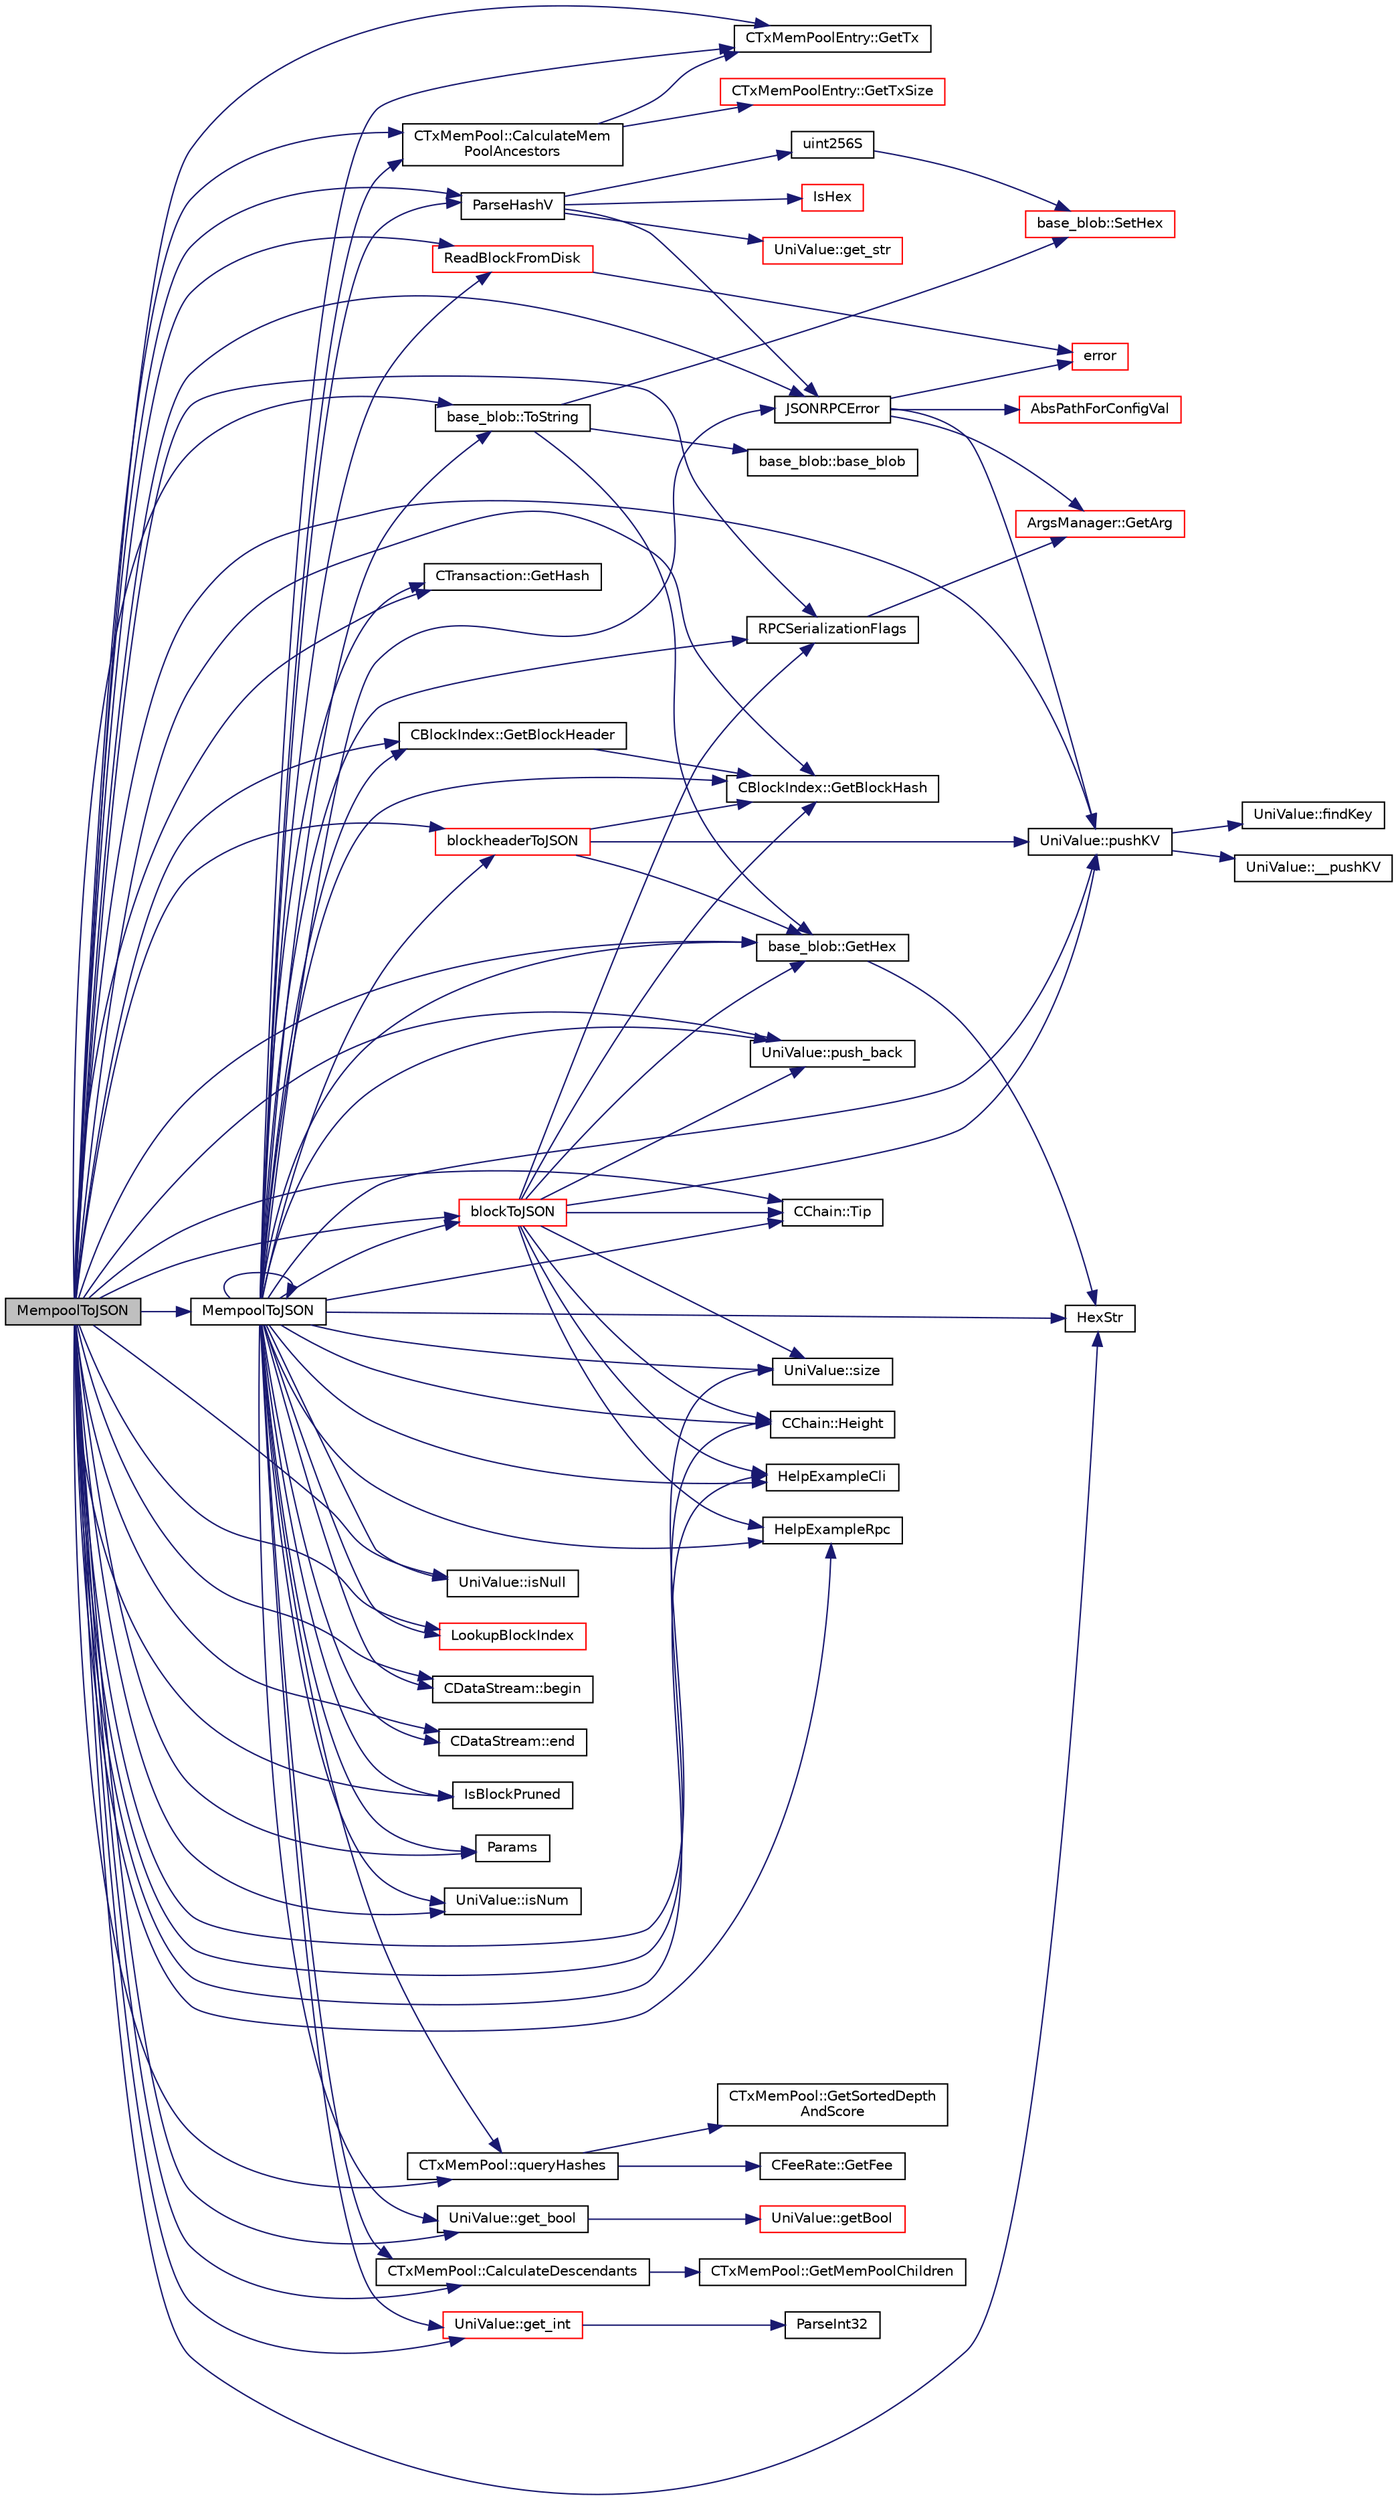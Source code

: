 digraph "MempoolToJSON"
{
  edge [fontname="Helvetica",fontsize="10",labelfontname="Helvetica",labelfontsize="10"];
  node [fontname="Helvetica",fontsize="10",shape=record];
  rankdir="LR";
  Node1 [label="MempoolToJSON",height=0.2,width=0.4,color="black", fillcolor="grey75", style="filled", fontcolor="black"];
  Node1 -> Node2 [color="midnightblue",fontsize="10",style="solid",fontname="Helvetica"];
  Node2 [label="CTxMemPoolEntry::GetTx",height=0.2,width=0.4,color="black", fillcolor="white", style="filled",URL="$class_c_tx_mem_pool_entry.html#a59f51f38161c191dae2614c53ed40fb2"];
  Node1 -> Node3 [color="midnightblue",fontsize="10",style="solid",fontname="Helvetica"];
  Node3 [label="CTransaction::GetHash",height=0.2,width=0.4,color="black", fillcolor="white", style="filled",URL="$class_c_transaction.html#afb3b0e4dc81349259ba6526a34e88990"];
  Node1 -> Node4 [color="midnightblue",fontsize="10",style="solid",fontname="Helvetica"];
  Node4 [label="UniValue::pushKV",height=0.2,width=0.4,color="black", fillcolor="white", style="filled",URL="$class_uni_value.html#abab649c2dbd593233de6364254456026"];
  Node4 -> Node5 [color="midnightblue",fontsize="10",style="solid",fontname="Helvetica"];
  Node5 [label="UniValue::findKey",height=0.2,width=0.4,color="black", fillcolor="white", style="filled",URL="$class_uni_value.html#a0b2da6f10943e899d304a28ef1a12094"];
  Node4 -> Node6 [color="midnightblue",fontsize="10",style="solid",fontname="Helvetica"];
  Node6 [label="UniValue::__pushKV",height=0.2,width=0.4,color="black", fillcolor="white", style="filled",URL="$class_uni_value.html#a505a2087cb7d9ee51d24a97a5cc7910c"];
  Node1 -> Node7 [color="midnightblue",fontsize="10",style="solid",fontname="Helvetica"];
  Node7 [label="base_blob::ToString",height=0.2,width=0.4,color="black", fillcolor="white", style="filled",URL="$classbase__blob.html#a1a26b5da921f48b09b228d1bfda05088"];
  Node7 -> Node8 [color="midnightblue",fontsize="10",style="solid",fontname="Helvetica"];
  Node8 [label="base_blob::base_blob",height=0.2,width=0.4,color="black", fillcolor="white", style="filled",URL="$classbase__blob.html#ada7be83089951dc9438f384c0587cf29"];
  Node7 -> Node9 [color="midnightblue",fontsize="10",style="solid",fontname="Helvetica"];
  Node9 [label="base_blob::GetHex",height=0.2,width=0.4,color="black", fillcolor="white", style="filled",URL="$classbase__blob.html#a9541747b1f91f9469ac0aff90665bd32"];
  Node9 -> Node10 [color="midnightblue",fontsize="10",style="solid",fontname="Helvetica"];
  Node10 [label="HexStr",height=0.2,width=0.4,color="black", fillcolor="white", style="filled",URL="$strencodings_8h.html#af003e10d5d34c3271ca57ec79059a5ae"];
  Node7 -> Node11 [color="midnightblue",fontsize="10",style="solid",fontname="Helvetica"];
  Node11 [label="base_blob::SetHex",height=0.2,width=0.4,color="red", fillcolor="white", style="filled",URL="$classbase__blob.html#a5ec1f681a2830f4e180fe664c0eb4dd0"];
  Node1 -> Node12 [color="midnightblue",fontsize="10",style="solid",fontname="Helvetica"];
  Node12 [label="CTxMemPool::queryHashes",height=0.2,width=0.4,color="black", fillcolor="white", style="filled",URL="$class_c_tx_mem_pool.html#a6180280e78ca3ba357f648806003ee90"];
  Node12 -> Node13 [color="midnightblue",fontsize="10",style="solid",fontname="Helvetica"];
  Node13 [label="CTxMemPool::GetSortedDepth\lAndScore",height=0.2,width=0.4,color="black", fillcolor="white", style="filled",URL="$class_c_tx_mem_pool.html#a8ef17a0d4768188418f718fb5e97d7ac"];
  Node12 -> Node14 [color="midnightblue",fontsize="10",style="solid",fontname="Helvetica"];
  Node14 [label="CFeeRate::GetFee",height=0.2,width=0.4,color="black", fillcolor="white", style="filled",URL="$class_c_fee_rate.html#a81dd5e0549a587d5a0c68096ee1da202",tooltip="Return the fee in satoshis for the given size in bytes. "];
  Node1 -> Node15 [color="midnightblue",fontsize="10",style="solid",fontname="Helvetica"];
  Node15 [label="UniValue::push_back",height=0.2,width=0.4,color="black", fillcolor="white", style="filled",URL="$class_uni_value.html#a944cd1b59b040cd24c9f46b55a68d49a"];
  Node1 -> Node16 [color="midnightblue",fontsize="10",style="solid",fontname="Helvetica"];
  Node16 [label="UniValue::size",height=0.2,width=0.4,color="black", fillcolor="white", style="filled",URL="$class_uni_value.html#a61ee4ef0fa78da6d936dddf408a51a13"];
  Node1 -> Node17 [color="midnightblue",fontsize="10",style="solid",fontname="Helvetica"];
  Node17 [label="HelpExampleCli",height=0.2,width=0.4,color="black", fillcolor="white", style="filled",URL="$server_8cpp.html#a26bafe3d526ee8cbc84b3c0b0dc3a43b"];
  Node1 -> Node18 [color="midnightblue",fontsize="10",style="solid",fontname="Helvetica"];
  Node18 [label="HelpExampleRpc",height=0.2,width=0.4,color="black", fillcolor="white", style="filled",URL="$server_8cpp.html#a9ef4f8fb114508ceb861a0e8c3e0d26e"];
  Node1 -> Node19 [color="midnightblue",fontsize="10",style="solid",fontname="Helvetica"];
  Node19 [label="UniValue::isNull",height=0.2,width=0.4,color="black", fillcolor="white", style="filled",URL="$class_uni_value.html#a70c4bfad8015106cc480042462f413c1"];
  Node1 -> Node20 [color="midnightblue",fontsize="10",style="solid",fontname="Helvetica"];
  Node20 [label="UniValue::get_bool",height=0.2,width=0.4,color="black", fillcolor="white", style="filled",URL="$class_uni_value.html#a05cba948c8295915ae7b36493d2ee4e6"];
  Node20 -> Node21 [color="midnightblue",fontsize="10",style="solid",fontname="Helvetica"];
  Node21 [label="UniValue::getBool",height=0.2,width=0.4,color="red", fillcolor="white", style="filled",URL="$class_uni_value.html#ab28e9956f511cfe0db77e41cd6e488f3"];
  Node1 -> Node22 [color="midnightblue",fontsize="10",style="solid",fontname="Helvetica"];
  Node22 [label="MempoolToJSON",height=0.2,width=0.4,color="black", fillcolor="white", style="filled",URL="$blockchain_8cpp.html#a9c94496c82ed02d4f50f8e900419aac6",tooltip="Mempool to JSON. "];
  Node22 -> Node2 [color="midnightblue",fontsize="10",style="solid",fontname="Helvetica"];
  Node22 -> Node3 [color="midnightblue",fontsize="10",style="solid",fontname="Helvetica"];
  Node22 -> Node4 [color="midnightblue",fontsize="10",style="solid",fontname="Helvetica"];
  Node22 -> Node7 [color="midnightblue",fontsize="10",style="solid",fontname="Helvetica"];
  Node22 -> Node12 [color="midnightblue",fontsize="10",style="solid",fontname="Helvetica"];
  Node22 -> Node15 [color="midnightblue",fontsize="10",style="solid",fontname="Helvetica"];
  Node22 -> Node16 [color="midnightblue",fontsize="10",style="solid",fontname="Helvetica"];
  Node22 -> Node17 [color="midnightblue",fontsize="10",style="solid",fontname="Helvetica"];
  Node22 -> Node18 [color="midnightblue",fontsize="10",style="solid",fontname="Helvetica"];
  Node22 -> Node19 [color="midnightblue",fontsize="10",style="solid",fontname="Helvetica"];
  Node22 -> Node20 [color="midnightblue",fontsize="10",style="solid",fontname="Helvetica"];
  Node22 -> Node22 [color="midnightblue",fontsize="10",style="solid",fontname="Helvetica"];
  Node22 -> Node23 [color="midnightblue",fontsize="10",style="solid",fontname="Helvetica"];
  Node23 [label="ParseHashV",height=0.2,width=0.4,color="black", fillcolor="white", style="filled",URL="$server_8cpp.html#adb231eaeb57d26011655ee8aaa5315e2",tooltip="Utilities: convert hex-encoded Values (throws error if not hex). "];
  Node23 -> Node24 [color="midnightblue",fontsize="10",style="solid",fontname="Helvetica"];
  Node24 [label="UniValue::get_str",height=0.2,width=0.4,color="red", fillcolor="white", style="filled",URL="$class_uni_value.html#a9f69bbd4ccf8d083934cbb510c039cef"];
  Node23 -> Node25 [color="midnightblue",fontsize="10",style="solid",fontname="Helvetica"];
  Node25 [label="JSONRPCError",height=0.2,width=0.4,color="black", fillcolor="white", style="filled",URL="$rpc_2protocol_8cpp.html#a40b75d3d265c4a2e1d5fe3e129743884"];
  Node25 -> Node26 [color="midnightblue",fontsize="10",style="solid",fontname="Helvetica"];
  Node26 [label="error",height=0.2,width=0.4,color="red", fillcolor="white", style="filled",URL="$system_8h.html#a0605c886f88f190fa6a51ae07ca7558a"];
  Node25 -> Node4 [color="midnightblue",fontsize="10",style="solid",fontname="Helvetica"];
  Node25 -> Node27 [color="midnightblue",fontsize="10",style="solid",fontname="Helvetica"];
  Node27 [label="ArgsManager::GetArg",height=0.2,width=0.4,color="red", fillcolor="white", style="filled",URL="$class_args_manager.html#a565c101a8d753ca2d71c7069a9d411c1",tooltip="Return string argument or default value. "];
  Node25 -> Node28 [color="midnightblue",fontsize="10",style="solid",fontname="Helvetica"];
  Node28 [label="AbsPathForConfigVal",height=0.2,width=0.4,color="red", fillcolor="white", style="filled",URL="$system_8cpp.html#a162859252c5665f520a6d4bce967947c",tooltip="Most paths passed as configuration arguments are treated as relative to the datadir if they are not a..."];
  Node23 -> Node29 [color="midnightblue",fontsize="10",style="solid",fontname="Helvetica"];
  Node29 [label="IsHex",height=0.2,width=0.4,color="red", fillcolor="white", style="filled",URL="$strencodings_8cpp.html#a9f23401f4b871ed693f7a96a9ba40c58"];
  Node23 -> Node30 [color="midnightblue",fontsize="10",style="solid",fontname="Helvetica"];
  Node30 [label="uint256S",height=0.2,width=0.4,color="black", fillcolor="white", style="filled",URL="$uint256_8h.html#a52e679560cc1ebf68f878ed69e38f259"];
  Node30 -> Node11 [color="midnightblue",fontsize="10",style="solid",fontname="Helvetica"];
  Node22 -> Node25 [color="midnightblue",fontsize="10",style="solid",fontname="Helvetica"];
  Node22 -> Node31 [color="midnightblue",fontsize="10",style="solid",fontname="Helvetica"];
  Node31 [label="CTxMemPool::CalculateMem\lPoolAncestors",height=0.2,width=0.4,color="black", fillcolor="white", style="filled",URL="$class_c_tx_mem_pool.html#a8b15745bfd755afcacad8befd752b270",tooltip="Try to calculate all in-mempool ancestors of entry. "];
  Node31 -> Node2 [color="midnightblue",fontsize="10",style="solid",fontname="Helvetica"];
  Node31 -> Node32 [color="midnightblue",fontsize="10",style="solid",fontname="Helvetica"];
  Node32 [label="CTxMemPoolEntry::GetTxSize",height=0.2,width=0.4,color="red", fillcolor="white", style="filled",URL="$class_c_tx_mem_pool_entry.html#a500fcb2039ceb24798d8ddb7d548b7b5"];
  Node22 -> Node33 [color="midnightblue",fontsize="10",style="solid",fontname="Helvetica"];
  Node33 [label="CTxMemPool::CalculateDescendants",height=0.2,width=0.4,color="black", fillcolor="white", style="filled",URL="$class_c_tx_mem_pool.html#ad46424b4c9a920255df3b31945b8f88a",tooltip="Populate setDescendants with all in-mempool descendants of hash. "];
  Node33 -> Node34 [color="midnightblue",fontsize="10",style="solid",fontname="Helvetica"];
  Node34 [label="CTxMemPool::GetMemPoolChildren",height=0.2,width=0.4,color="black", fillcolor="white", style="filled",URL="$class_c_tx_mem_pool.html#a33448b87844f4e6091a394a6fdc4ebb0"];
  Node22 -> Node35 [color="midnightblue",fontsize="10",style="solid",fontname="Helvetica"];
  Node35 [label="UniValue::get_int",height=0.2,width=0.4,color="red", fillcolor="white", style="filled",URL="$class_uni_value.html#ad22273eb84c91fff70a61ad11faa7121"];
  Node35 -> Node36 [color="midnightblue",fontsize="10",style="solid",fontname="Helvetica"];
  Node36 [label="ParseInt32",height=0.2,width=0.4,color="black", fillcolor="white", style="filled",URL="$strencodings_8cpp.html#a880a215d9e931432b095084c756a49bb",tooltip="Convert string to signed 32-bit integer with strict parse error feedback. "];
  Node22 -> Node37 [color="midnightblue",fontsize="10",style="solid",fontname="Helvetica"];
  Node37 [label="CChain::Height",height=0.2,width=0.4,color="black", fillcolor="white", style="filled",URL="$class_c_chain.html#a0c4ffb8501acfb8a7e1c0f5e6322ada3",tooltip="Return the maximal height in the chain. "];
  Node22 -> Node38 [color="midnightblue",fontsize="10",style="solid",fontname="Helvetica"];
  Node38 [label="CBlockIndex::GetBlockHash",height=0.2,width=0.4,color="black", fillcolor="white", style="filled",URL="$class_c_block_index.html#ab843ef9b8b0a0193ec3a5c24738e484f"];
  Node22 -> Node9 [color="midnightblue",fontsize="10",style="solid",fontname="Helvetica"];
  Node22 -> Node39 [color="midnightblue",fontsize="10",style="solid",fontname="Helvetica"];
  Node39 [label="LookupBlockIndex",height=0.2,width=0.4,color="red", fillcolor="white", style="filled",URL="$validation_8h.html#a9d9b2d3b31edbd48ce62f4e2a73cc04c"];
  Node22 -> Node40 [color="midnightblue",fontsize="10",style="solid",fontname="Helvetica"];
  Node40 [label="CChain::Tip",height=0.2,width=0.4,color="black", fillcolor="white", style="filled",URL="$class_c_chain.html#a7482d06d8e8143f46326cf9c12c06daf",tooltip="Returns the index entry for the tip of this chain, or nullptr if none. "];
  Node22 -> Node41 [color="midnightblue",fontsize="10",style="solid",fontname="Helvetica"];
  Node41 [label="CBlockIndex::GetBlockHeader",height=0.2,width=0.4,color="black", fillcolor="white", style="filled",URL="$class_c_block_index.html#a8292a7bf7e79e207306a8659bf7da3a6"];
  Node41 -> Node38 [color="midnightblue",fontsize="10",style="solid",fontname="Helvetica"];
  Node22 -> Node10 [color="midnightblue",fontsize="10",style="solid",fontname="Helvetica"];
  Node22 -> Node42 [color="midnightblue",fontsize="10",style="solid",fontname="Helvetica"];
  Node42 [label="CDataStream::begin",height=0.2,width=0.4,color="black", fillcolor="white", style="filled",URL="$class_c_data_stream.html#a5b9e70188c662f4e9496066472af213e"];
  Node22 -> Node43 [color="midnightblue",fontsize="10",style="solid",fontname="Helvetica"];
  Node43 [label="CDataStream::end",height=0.2,width=0.4,color="black", fillcolor="white", style="filled",URL="$class_c_data_stream.html#a1c22182691412ed9e0a30b719d388f31"];
  Node22 -> Node44 [color="midnightblue",fontsize="10",style="solid",fontname="Helvetica"];
  Node44 [label="blockheaderToJSON",height=0.2,width=0.4,color="red", fillcolor="white", style="filled",URL="$blockchain_8cpp.html#ac99c459b886d290b5dc0fc4bb5286a12",tooltip="Block header to JSON. "];
  Node44 -> Node4 [color="midnightblue",fontsize="10",style="solid",fontname="Helvetica"];
  Node44 -> Node38 [color="midnightblue",fontsize="10",style="solid",fontname="Helvetica"];
  Node44 -> Node9 [color="midnightblue",fontsize="10",style="solid",fontname="Helvetica"];
  Node22 -> Node45 [color="midnightblue",fontsize="10",style="solid",fontname="Helvetica"];
  Node45 [label="IsBlockPruned",height=0.2,width=0.4,color="black", fillcolor="white", style="filled",URL="$validation_8h.html#a8a145b59c0ab4336a46142c4146a7f67",tooltip="Check whether the block associated with this index entry is pruned or not. "];
  Node22 -> Node46 [color="midnightblue",fontsize="10",style="solid",fontname="Helvetica"];
  Node46 [label="ReadBlockFromDisk",height=0.2,width=0.4,color="red", fillcolor="white", style="filled",URL="$validation_8cpp.html#a8d4763871935857a7842b45e717f040f",tooltip="Functions for disk access for blocks. "];
  Node46 -> Node26 [color="midnightblue",fontsize="10",style="solid",fontname="Helvetica"];
  Node22 -> Node47 [color="midnightblue",fontsize="10",style="solid",fontname="Helvetica"];
  Node47 [label="Params",height=0.2,width=0.4,color="black", fillcolor="white", style="filled",URL="$chainparams_8cpp.html#ace5c5b706d71a324a417dd2db394fd4a",tooltip="Return the currently selected parameters. "];
  Node22 -> Node48 [color="midnightblue",fontsize="10",style="solid",fontname="Helvetica"];
  Node48 [label="UniValue::isNum",height=0.2,width=0.4,color="black", fillcolor="white", style="filled",URL="$class_uni_value.html#a7fbb6d10b1353a8522f7b0d0784fa5b8"];
  Node22 -> Node49 [color="midnightblue",fontsize="10",style="solid",fontname="Helvetica"];
  Node49 [label="RPCSerializationFlags",height=0.2,width=0.4,color="black", fillcolor="white", style="filled",URL="$server_8cpp.html#a9e32c412db74b007bb96c57fad0d1074"];
  Node49 -> Node27 [color="midnightblue",fontsize="10",style="solid",fontname="Helvetica"];
  Node22 -> Node50 [color="midnightblue",fontsize="10",style="solid",fontname="Helvetica"];
  Node50 [label="blockToJSON",height=0.2,width=0.4,color="red", fillcolor="white", style="filled",URL="$blockchain_8cpp.html#a26f74a5c02b4534522e82c7623417048",tooltip="Block description to JSON. "];
  Node50 -> Node4 [color="midnightblue",fontsize="10",style="solid",fontname="Helvetica"];
  Node50 -> Node38 [color="midnightblue",fontsize="10",style="solid",fontname="Helvetica"];
  Node50 -> Node9 [color="midnightblue",fontsize="10",style="solid",fontname="Helvetica"];
  Node50 -> Node49 [color="midnightblue",fontsize="10",style="solid",fontname="Helvetica"];
  Node50 -> Node15 [color="midnightblue",fontsize="10",style="solid",fontname="Helvetica"];
  Node50 -> Node16 [color="midnightblue",fontsize="10",style="solid",fontname="Helvetica"];
  Node50 -> Node17 [color="midnightblue",fontsize="10",style="solid",fontname="Helvetica"];
  Node50 -> Node18 [color="midnightblue",fontsize="10",style="solid",fontname="Helvetica"];
  Node50 -> Node37 [color="midnightblue",fontsize="10",style="solid",fontname="Helvetica"];
  Node50 -> Node40 [color="midnightblue",fontsize="10",style="solid",fontname="Helvetica"];
  Node1 -> Node23 [color="midnightblue",fontsize="10",style="solid",fontname="Helvetica"];
  Node1 -> Node25 [color="midnightblue",fontsize="10",style="solid",fontname="Helvetica"];
  Node1 -> Node31 [color="midnightblue",fontsize="10",style="solid",fontname="Helvetica"];
  Node1 -> Node33 [color="midnightblue",fontsize="10",style="solid",fontname="Helvetica"];
  Node1 -> Node35 [color="midnightblue",fontsize="10",style="solid",fontname="Helvetica"];
  Node1 -> Node37 [color="midnightblue",fontsize="10",style="solid",fontname="Helvetica"];
  Node1 -> Node38 [color="midnightblue",fontsize="10",style="solid",fontname="Helvetica"];
  Node1 -> Node9 [color="midnightblue",fontsize="10",style="solid",fontname="Helvetica"];
  Node1 -> Node39 [color="midnightblue",fontsize="10",style="solid",fontname="Helvetica"];
  Node1 -> Node40 [color="midnightblue",fontsize="10",style="solid",fontname="Helvetica"];
  Node1 -> Node41 [color="midnightblue",fontsize="10",style="solid",fontname="Helvetica"];
  Node1 -> Node10 [color="midnightblue",fontsize="10",style="solid",fontname="Helvetica"];
  Node1 -> Node42 [color="midnightblue",fontsize="10",style="solid",fontname="Helvetica"];
  Node1 -> Node43 [color="midnightblue",fontsize="10",style="solid",fontname="Helvetica"];
  Node1 -> Node44 [color="midnightblue",fontsize="10",style="solid",fontname="Helvetica"];
  Node1 -> Node45 [color="midnightblue",fontsize="10",style="solid",fontname="Helvetica"];
  Node1 -> Node46 [color="midnightblue",fontsize="10",style="solid",fontname="Helvetica"];
  Node1 -> Node47 [color="midnightblue",fontsize="10",style="solid",fontname="Helvetica"];
  Node1 -> Node48 [color="midnightblue",fontsize="10",style="solid",fontname="Helvetica"];
  Node1 -> Node49 [color="midnightblue",fontsize="10",style="solid",fontname="Helvetica"];
  Node1 -> Node50 [color="midnightblue",fontsize="10",style="solid",fontname="Helvetica"];
}
